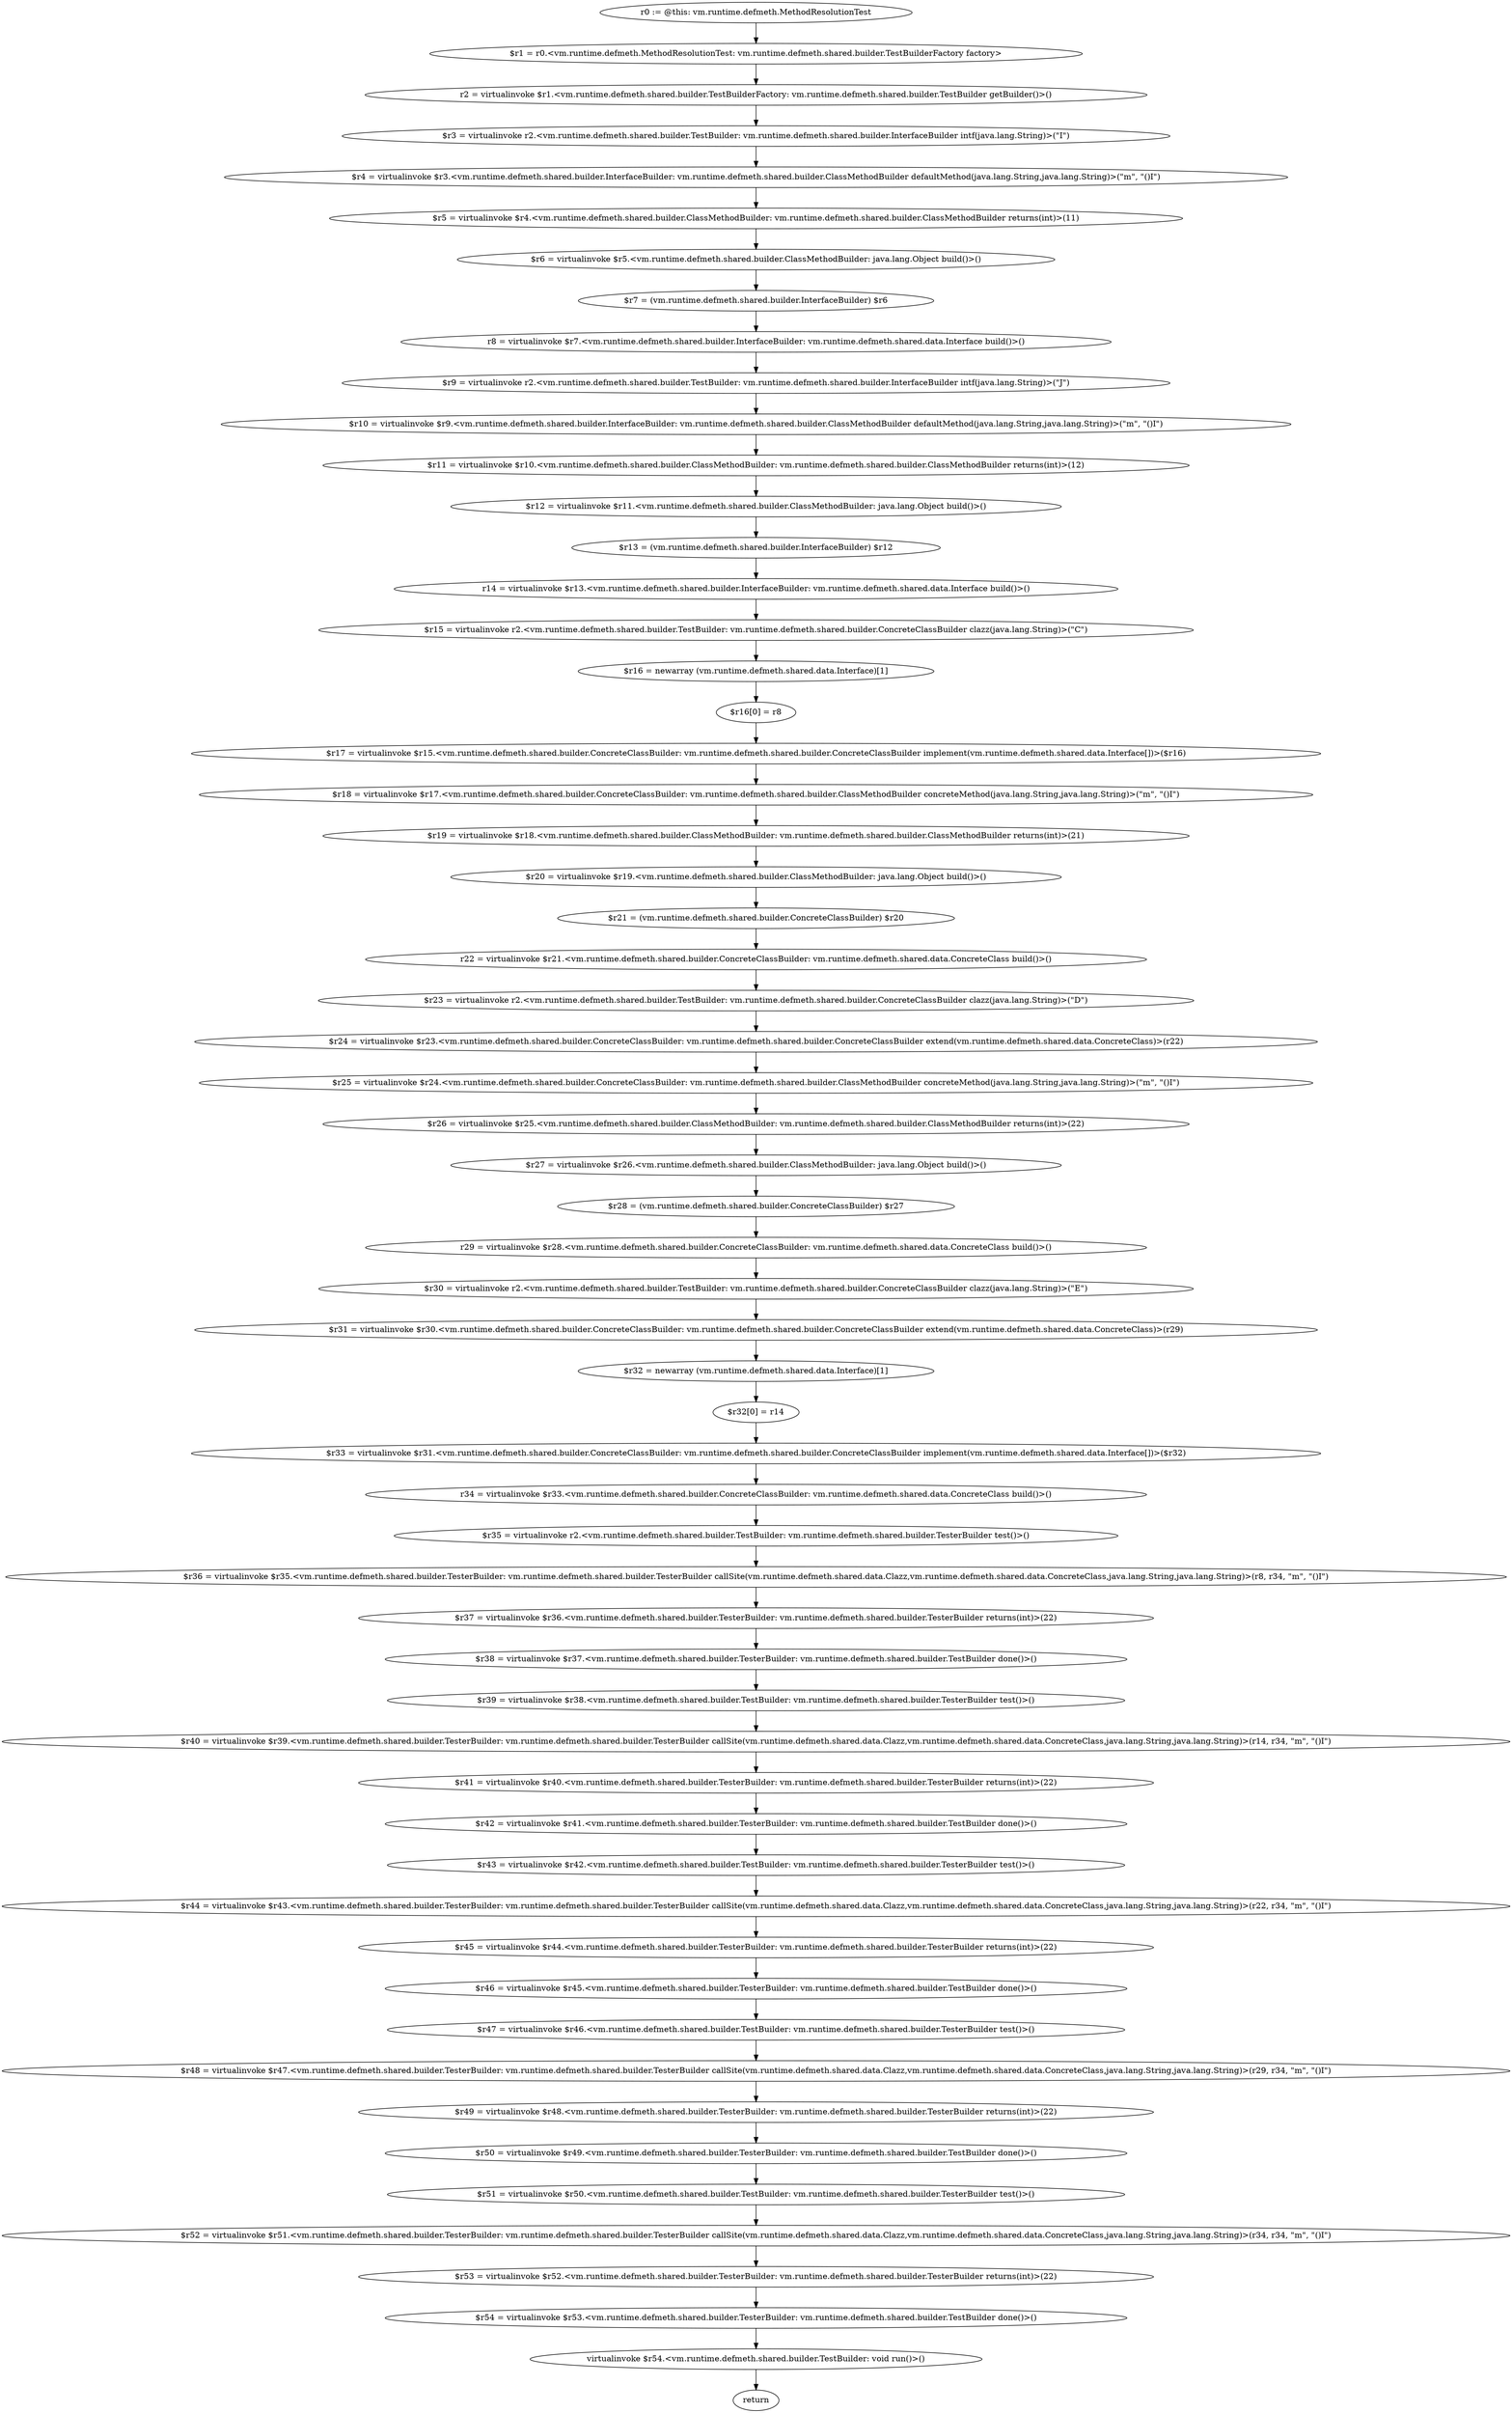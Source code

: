 digraph "unitGraph" {
    "r0 := @this: vm.runtime.defmeth.MethodResolutionTest"
    "$r1 = r0.<vm.runtime.defmeth.MethodResolutionTest: vm.runtime.defmeth.shared.builder.TestBuilderFactory factory>"
    "r2 = virtualinvoke $r1.<vm.runtime.defmeth.shared.builder.TestBuilderFactory: vm.runtime.defmeth.shared.builder.TestBuilder getBuilder()>()"
    "$r3 = virtualinvoke r2.<vm.runtime.defmeth.shared.builder.TestBuilder: vm.runtime.defmeth.shared.builder.InterfaceBuilder intf(java.lang.String)>(\"I\")"
    "$r4 = virtualinvoke $r3.<vm.runtime.defmeth.shared.builder.InterfaceBuilder: vm.runtime.defmeth.shared.builder.ClassMethodBuilder defaultMethod(java.lang.String,java.lang.String)>(\"m\", \"()I\")"
    "$r5 = virtualinvoke $r4.<vm.runtime.defmeth.shared.builder.ClassMethodBuilder: vm.runtime.defmeth.shared.builder.ClassMethodBuilder returns(int)>(11)"
    "$r6 = virtualinvoke $r5.<vm.runtime.defmeth.shared.builder.ClassMethodBuilder: java.lang.Object build()>()"
    "$r7 = (vm.runtime.defmeth.shared.builder.InterfaceBuilder) $r6"
    "r8 = virtualinvoke $r7.<vm.runtime.defmeth.shared.builder.InterfaceBuilder: vm.runtime.defmeth.shared.data.Interface build()>()"
    "$r9 = virtualinvoke r2.<vm.runtime.defmeth.shared.builder.TestBuilder: vm.runtime.defmeth.shared.builder.InterfaceBuilder intf(java.lang.String)>(\"J\")"
    "$r10 = virtualinvoke $r9.<vm.runtime.defmeth.shared.builder.InterfaceBuilder: vm.runtime.defmeth.shared.builder.ClassMethodBuilder defaultMethod(java.lang.String,java.lang.String)>(\"m\", \"()I\")"
    "$r11 = virtualinvoke $r10.<vm.runtime.defmeth.shared.builder.ClassMethodBuilder: vm.runtime.defmeth.shared.builder.ClassMethodBuilder returns(int)>(12)"
    "$r12 = virtualinvoke $r11.<vm.runtime.defmeth.shared.builder.ClassMethodBuilder: java.lang.Object build()>()"
    "$r13 = (vm.runtime.defmeth.shared.builder.InterfaceBuilder) $r12"
    "r14 = virtualinvoke $r13.<vm.runtime.defmeth.shared.builder.InterfaceBuilder: vm.runtime.defmeth.shared.data.Interface build()>()"
    "$r15 = virtualinvoke r2.<vm.runtime.defmeth.shared.builder.TestBuilder: vm.runtime.defmeth.shared.builder.ConcreteClassBuilder clazz(java.lang.String)>(\"C\")"
    "$r16 = newarray (vm.runtime.defmeth.shared.data.Interface)[1]"
    "$r16[0] = r8"
    "$r17 = virtualinvoke $r15.<vm.runtime.defmeth.shared.builder.ConcreteClassBuilder: vm.runtime.defmeth.shared.builder.ConcreteClassBuilder implement(vm.runtime.defmeth.shared.data.Interface[])>($r16)"
    "$r18 = virtualinvoke $r17.<vm.runtime.defmeth.shared.builder.ConcreteClassBuilder: vm.runtime.defmeth.shared.builder.ClassMethodBuilder concreteMethod(java.lang.String,java.lang.String)>(\"m\", \"()I\")"
    "$r19 = virtualinvoke $r18.<vm.runtime.defmeth.shared.builder.ClassMethodBuilder: vm.runtime.defmeth.shared.builder.ClassMethodBuilder returns(int)>(21)"
    "$r20 = virtualinvoke $r19.<vm.runtime.defmeth.shared.builder.ClassMethodBuilder: java.lang.Object build()>()"
    "$r21 = (vm.runtime.defmeth.shared.builder.ConcreteClassBuilder) $r20"
    "r22 = virtualinvoke $r21.<vm.runtime.defmeth.shared.builder.ConcreteClassBuilder: vm.runtime.defmeth.shared.data.ConcreteClass build()>()"
    "$r23 = virtualinvoke r2.<vm.runtime.defmeth.shared.builder.TestBuilder: vm.runtime.defmeth.shared.builder.ConcreteClassBuilder clazz(java.lang.String)>(\"D\")"
    "$r24 = virtualinvoke $r23.<vm.runtime.defmeth.shared.builder.ConcreteClassBuilder: vm.runtime.defmeth.shared.builder.ConcreteClassBuilder extend(vm.runtime.defmeth.shared.data.ConcreteClass)>(r22)"
    "$r25 = virtualinvoke $r24.<vm.runtime.defmeth.shared.builder.ConcreteClassBuilder: vm.runtime.defmeth.shared.builder.ClassMethodBuilder concreteMethod(java.lang.String,java.lang.String)>(\"m\", \"()I\")"
    "$r26 = virtualinvoke $r25.<vm.runtime.defmeth.shared.builder.ClassMethodBuilder: vm.runtime.defmeth.shared.builder.ClassMethodBuilder returns(int)>(22)"
    "$r27 = virtualinvoke $r26.<vm.runtime.defmeth.shared.builder.ClassMethodBuilder: java.lang.Object build()>()"
    "$r28 = (vm.runtime.defmeth.shared.builder.ConcreteClassBuilder) $r27"
    "r29 = virtualinvoke $r28.<vm.runtime.defmeth.shared.builder.ConcreteClassBuilder: vm.runtime.defmeth.shared.data.ConcreteClass build()>()"
    "$r30 = virtualinvoke r2.<vm.runtime.defmeth.shared.builder.TestBuilder: vm.runtime.defmeth.shared.builder.ConcreteClassBuilder clazz(java.lang.String)>(\"E\")"
    "$r31 = virtualinvoke $r30.<vm.runtime.defmeth.shared.builder.ConcreteClassBuilder: vm.runtime.defmeth.shared.builder.ConcreteClassBuilder extend(vm.runtime.defmeth.shared.data.ConcreteClass)>(r29)"
    "$r32 = newarray (vm.runtime.defmeth.shared.data.Interface)[1]"
    "$r32[0] = r14"
    "$r33 = virtualinvoke $r31.<vm.runtime.defmeth.shared.builder.ConcreteClassBuilder: vm.runtime.defmeth.shared.builder.ConcreteClassBuilder implement(vm.runtime.defmeth.shared.data.Interface[])>($r32)"
    "r34 = virtualinvoke $r33.<vm.runtime.defmeth.shared.builder.ConcreteClassBuilder: vm.runtime.defmeth.shared.data.ConcreteClass build()>()"
    "$r35 = virtualinvoke r2.<vm.runtime.defmeth.shared.builder.TestBuilder: vm.runtime.defmeth.shared.builder.TesterBuilder test()>()"
    "$r36 = virtualinvoke $r35.<vm.runtime.defmeth.shared.builder.TesterBuilder: vm.runtime.defmeth.shared.builder.TesterBuilder callSite(vm.runtime.defmeth.shared.data.Clazz,vm.runtime.defmeth.shared.data.ConcreteClass,java.lang.String,java.lang.String)>(r8, r34, \"m\", \"()I\")"
    "$r37 = virtualinvoke $r36.<vm.runtime.defmeth.shared.builder.TesterBuilder: vm.runtime.defmeth.shared.builder.TesterBuilder returns(int)>(22)"
    "$r38 = virtualinvoke $r37.<vm.runtime.defmeth.shared.builder.TesterBuilder: vm.runtime.defmeth.shared.builder.TestBuilder done()>()"
    "$r39 = virtualinvoke $r38.<vm.runtime.defmeth.shared.builder.TestBuilder: vm.runtime.defmeth.shared.builder.TesterBuilder test()>()"
    "$r40 = virtualinvoke $r39.<vm.runtime.defmeth.shared.builder.TesterBuilder: vm.runtime.defmeth.shared.builder.TesterBuilder callSite(vm.runtime.defmeth.shared.data.Clazz,vm.runtime.defmeth.shared.data.ConcreteClass,java.lang.String,java.lang.String)>(r14, r34, \"m\", \"()I\")"
    "$r41 = virtualinvoke $r40.<vm.runtime.defmeth.shared.builder.TesterBuilder: vm.runtime.defmeth.shared.builder.TesterBuilder returns(int)>(22)"
    "$r42 = virtualinvoke $r41.<vm.runtime.defmeth.shared.builder.TesterBuilder: vm.runtime.defmeth.shared.builder.TestBuilder done()>()"
    "$r43 = virtualinvoke $r42.<vm.runtime.defmeth.shared.builder.TestBuilder: vm.runtime.defmeth.shared.builder.TesterBuilder test()>()"
    "$r44 = virtualinvoke $r43.<vm.runtime.defmeth.shared.builder.TesterBuilder: vm.runtime.defmeth.shared.builder.TesterBuilder callSite(vm.runtime.defmeth.shared.data.Clazz,vm.runtime.defmeth.shared.data.ConcreteClass,java.lang.String,java.lang.String)>(r22, r34, \"m\", \"()I\")"
    "$r45 = virtualinvoke $r44.<vm.runtime.defmeth.shared.builder.TesterBuilder: vm.runtime.defmeth.shared.builder.TesterBuilder returns(int)>(22)"
    "$r46 = virtualinvoke $r45.<vm.runtime.defmeth.shared.builder.TesterBuilder: vm.runtime.defmeth.shared.builder.TestBuilder done()>()"
    "$r47 = virtualinvoke $r46.<vm.runtime.defmeth.shared.builder.TestBuilder: vm.runtime.defmeth.shared.builder.TesterBuilder test()>()"
    "$r48 = virtualinvoke $r47.<vm.runtime.defmeth.shared.builder.TesterBuilder: vm.runtime.defmeth.shared.builder.TesterBuilder callSite(vm.runtime.defmeth.shared.data.Clazz,vm.runtime.defmeth.shared.data.ConcreteClass,java.lang.String,java.lang.String)>(r29, r34, \"m\", \"()I\")"
    "$r49 = virtualinvoke $r48.<vm.runtime.defmeth.shared.builder.TesterBuilder: vm.runtime.defmeth.shared.builder.TesterBuilder returns(int)>(22)"
    "$r50 = virtualinvoke $r49.<vm.runtime.defmeth.shared.builder.TesterBuilder: vm.runtime.defmeth.shared.builder.TestBuilder done()>()"
    "$r51 = virtualinvoke $r50.<vm.runtime.defmeth.shared.builder.TestBuilder: vm.runtime.defmeth.shared.builder.TesterBuilder test()>()"
    "$r52 = virtualinvoke $r51.<vm.runtime.defmeth.shared.builder.TesterBuilder: vm.runtime.defmeth.shared.builder.TesterBuilder callSite(vm.runtime.defmeth.shared.data.Clazz,vm.runtime.defmeth.shared.data.ConcreteClass,java.lang.String,java.lang.String)>(r34, r34, \"m\", \"()I\")"
    "$r53 = virtualinvoke $r52.<vm.runtime.defmeth.shared.builder.TesterBuilder: vm.runtime.defmeth.shared.builder.TesterBuilder returns(int)>(22)"
    "$r54 = virtualinvoke $r53.<vm.runtime.defmeth.shared.builder.TesterBuilder: vm.runtime.defmeth.shared.builder.TestBuilder done()>()"
    "virtualinvoke $r54.<vm.runtime.defmeth.shared.builder.TestBuilder: void run()>()"
    "return"
    "r0 := @this: vm.runtime.defmeth.MethodResolutionTest"->"$r1 = r0.<vm.runtime.defmeth.MethodResolutionTest: vm.runtime.defmeth.shared.builder.TestBuilderFactory factory>";
    "$r1 = r0.<vm.runtime.defmeth.MethodResolutionTest: vm.runtime.defmeth.shared.builder.TestBuilderFactory factory>"->"r2 = virtualinvoke $r1.<vm.runtime.defmeth.shared.builder.TestBuilderFactory: vm.runtime.defmeth.shared.builder.TestBuilder getBuilder()>()";
    "r2 = virtualinvoke $r1.<vm.runtime.defmeth.shared.builder.TestBuilderFactory: vm.runtime.defmeth.shared.builder.TestBuilder getBuilder()>()"->"$r3 = virtualinvoke r2.<vm.runtime.defmeth.shared.builder.TestBuilder: vm.runtime.defmeth.shared.builder.InterfaceBuilder intf(java.lang.String)>(\"I\")";
    "$r3 = virtualinvoke r2.<vm.runtime.defmeth.shared.builder.TestBuilder: vm.runtime.defmeth.shared.builder.InterfaceBuilder intf(java.lang.String)>(\"I\")"->"$r4 = virtualinvoke $r3.<vm.runtime.defmeth.shared.builder.InterfaceBuilder: vm.runtime.defmeth.shared.builder.ClassMethodBuilder defaultMethod(java.lang.String,java.lang.String)>(\"m\", \"()I\")";
    "$r4 = virtualinvoke $r3.<vm.runtime.defmeth.shared.builder.InterfaceBuilder: vm.runtime.defmeth.shared.builder.ClassMethodBuilder defaultMethod(java.lang.String,java.lang.String)>(\"m\", \"()I\")"->"$r5 = virtualinvoke $r4.<vm.runtime.defmeth.shared.builder.ClassMethodBuilder: vm.runtime.defmeth.shared.builder.ClassMethodBuilder returns(int)>(11)";
    "$r5 = virtualinvoke $r4.<vm.runtime.defmeth.shared.builder.ClassMethodBuilder: vm.runtime.defmeth.shared.builder.ClassMethodBuilder returns(int)>(11)"->"$r6 = virtualinvoke $r5.<vm.runtime.defmeth.shared.builder.ClassMethodBuilder: java.lang.Object build()>()";
    "$r6 = virtualinvoke $r5.<vm.runtime.defmeth.shared.builder.ClassMethodBuilder: java.lang.Object build()>()"->"$r7 = (vm.runtime.defmeth.shared.builder.InterfaceBuilder) $r6";
    "$r7 = (vm.runtime.defmeth.shared.builder.InterfaceBuilder) $r6"->"r8 = virtualinvoke $r7.<vm.runtime.defmeth.shared.builder.InterfaceBuilder: vm.runtime.defmeth.shared.data.Interface build()>()";
    "r8 = virtualinvoke $r7.<vm.runtime.defmeth.shared.builder.InterfaceBuilder: vm.runtime.defmeth.shared.data.Interface build()>()"->"$r9 = virtualinvoke r2.<vm.runtime.defmeth.shared.builder.TestBuilder: vm.runtime.defmeth.shared.builder.InterfaceBuilder intf(java.lang.String)>(\"J\")";
    "$r9 = virtualinvoke r2.<vm.runtime.defmeth.shared.builder.TestBuilder: vm.runtime.defmeth.shared.builder.InterfaceBuilder intf(java.lang.String)>(\"J\")"->"$r10 = virtualinvoke $r9.<vm.runtime.defmeth.shared.builder.InterfaceBuilder: vm.runtime.defmeth.shared.builder.ClassMethodBuilder defaultMethod(java.lang.String,java.lang.String)>(\"m\", \"()I\")";
    "$r10 = virtualinvoke $r9.<vm.runtime.defmeth.shared.builder.InterfaceBuilder: vm.runtime.defmeth.shared.builder.ClassMethodBuilder defaultMethod(java.lang.String,java.lang.String)>(\"m\", \"()I\")"->"$r11 = virtualinvoke $r10.<vm.runtime.defmeth.shared.builder.ClassMethodBuilder: vm.runtime.defmeth.shared.builder.ClassMethodBuilder returns(int)>(12)";
    "$r11 = virtualinvoke $r10.<vm.runtime.defmeth.shared.builder.ClassMethodBuilder: vm.runtime.defmeth.shared.builder.ClassMethodBuilder returns(int)>(12)"->"$r12 = virtualinvoke $r11.<vm.runtime.defmeth.shared.builder.ClassMethodBuilder: java.lang.Object build()>()";
    "$r12 = virtualinvoke $r11.<vm.runtime.defmeth.shared.builder.ClassMethodBuilder: java.lang.Object build()>()"->"$r13 = (vm.runtime.defmeth.shared.builder.InterfaceBuilder) $r12";
    "$r13 = (vm.runtime.defmeth.shared.builder.InterfaceBuilder) $r12"->"r14 = virtualinvoke $r13.<vm.runtime.defmeth.shared.builder.InterfaceBuilder: vm.runtime.defmeth.shared.data.Interface build()>()";
    "r14 = virtualinvoke $r13.<vm.runtime.defmeth.shared.builder.InterfaceBuilder: vm.runtime.defmeth.shared.data.Interface build()>()"->"$r15 = virtualinvoke r2.<vm.runtime.defmeth.shared.builder.TestBuilder: vm.runtime.defmeth.shared.builder.ConcreteClassBuilder clazz(java.lang.String)>(\"C\")";
    "$r15 = virtualinvoke r2.<vm.runtime.defmeth.shared.builder.TestBuilder: vm.runtime.defmeth.shared.builder.ConcreteClassBuilder clazz(java.lang.String)>(\"C\")"->"$r16 = newarray (vm.runtime.defmeth.shared.data.Interface)[1]";
    "$r16 = newarray (vm.runtime.defmeth.shared.data.Interface)[1]"->"$r16[0] = r8";
    "$r16[0] = r8"->"$r17 = virtualinvoke $r15.<vm.runtime.defmeth.shared.builder.ConcreteClassBuilder: vm.runtime.defmeth.shared.builder.ConcreteClassBuilder implement(vm.runtime.defmeth.shared.data.Interface[])>($r16)";
    "$r17 = virtualinvoke $r15.<vm.runtime.defmeth.shared.builder.ConcreteClassBuilder: vm.runtime.defmeth.shared.builder.ConcreteClassBuilder implement(vm.runtime.defmeth.shared.data.Interface[])>($r16)"->"$r18 = virtualinvoke $r17.<vm.runtime.defmeth.shared.builder.ConcreteClassBuilder: vm.runtime.defmeth.shared.builder.ClassMethodBuilder concreteMethod(java.lang.String,java.lang.String)>(\"m\", \"()I\")";
    "$r18 = virtualinvoke $r17.<vm.runtime.defmeth.shared.builder.ConcreteClassBuilder: vm.runtime.defmeth.shared.builder.ClassMethodBuilder concreteMethod(java.lang.String,java.lang.String)>(\"m\", \"()I\")"->"$r19 = virtualinvoke $r18.<vm.runtime.defmeth.shared.builder.ClassMethodBuilder: vm.runtime.defmeth.shared.builder.ClassMethodBuilder returns(int)>(21)";
    "$r19 = virtualinvoke $r18.<vm.runtime.defmeth.shared.builder.ClassMethodBuilder: vm.runtime.defmeth.shared.builder.ClassMethodBuilder returns(int)>(21)"->"$r20 = virtualinvoke $r19.<vm.runtime.defmeth.shared.builder.ClassMethodBuilder: java.lang.Object build()>()";
    "$r20 = virtualinvoke $r19.<vm.runtime.defmeth.shared.builder.ClassMethodBuilder: java.lang.Object build()>()"->"$r21 = (vm.runtime.defmeth.shared.builder.ConcreteClassBuilder) $r20";
    "$r21 = (vm.runtime.defmeth.shared.builder.ConcreteClassBuilder) $r20"->"r22 = virtualinvoke $r21.<vm.runtime.defmeth.shared.builder.ConcreteClassBuilder: vm.runtime.defmeth.shared.data.ConcreteClass build()>()";
    "r22 = virtualinvoke $r21.<vm.runtime.defmeth.shared.builder.ConcreteClassBuilder: vm.runtime.defmeth.shared.data.ConcreteClass build()>()"->"$r23 = virtualinvoke r2.<vm.runtime.defmeth.shared.builder.TestBuilder: vm.runtime.defmeth.shared.builder.ConcreteClassBuilder clazz(java.lang.String)>(\"D\")";
    "$r23 = virtualinvoke r2.<vm.runtime.defmeth.shared.builder.TestBuilder: vm.runtime.defmeth.shared.builder.ConcreteClassBuilder clazz(java.lang.String)>(\"D\")"->"$r24 = virtualinvoke $r23.<vm.runtime.defmeth.shared.builder.ConcreteClassBuilder: vm.runtime.defmeth.shared.builder.ConcreteClassBuilder extend(vm.runtime.defmeth.shared.data.ConcreteClass)>(r22)";
    "$r24 = virtualinvoke $r23.<vm.runtime.defmeth.shared.builder.ConcreteClassBuilder: vm.runtime.defmeth.shared.builder.ConcreteClassBuilder extend(vm.runtime.defmeth.shared.data.ConcreteClass)>(r22)"->"$r25 = virtualinvoke $r24.<vm.runtime.defmeth.shared.builder.ConcreteClassBuilder: vm.runtime.defmeth.shared.builder.ClassMethodBuilder concreteMethod(java.lang.String,java.lang.String)>(\"m\", \"()I\")";
    "$r25 = virtualinvoke $r24.<vm.runtime.defmeth.shared.builder.ConcreteClassBuilder: vm.runtime.defmeth.shared.builder.ClassMethodBuilder concreteMethod(java.lang.String,java.lang.String)>(\"m\", \"()I\")"->"$r26 = virtualinvoke $r25.<vm.runtime.defmeth.shared.builder.ClassMethodBuilder: vm.runtime.defmeth.shared.builder.ClassMethodBuilder returns(int)>(22)";
    "$r26 = virtualinvoke $r25.<vm.runtime.defmeth.shared.builder.ClassMethodBuilder: vm.runtime.defmeth.shared.builder.ClassMethodBuilder returns(int)>(22)"->"$r27 = virtualinvoke $r26.<vm.runtime.defmeth.shared.builder.ClassMethodBuilder: java.lang.Object build()>()";
    "$r27 = virtualinvoke $r26.<vm.runtime.defmeth.shared.builder.ClassMethodBuilder: java.lang.Object build()>()"->"$r28 = (vm.runtime.defmeth.shared.builder.ConcreteClassBuilder) $r27";
    "$r28 = (vm.runtime.defmeth.shared.builder.ConcreteClassBuilder) $r27"->"r29 = virtualinvoke $r28.<vm.runtime.defmeth.shared.builder.ConcreteClassBuilder: vm.runtime.defmeth.shared.data.ConcreteClass build()>()";
    "r29 = virtualinvoke $r28.<vm.runtime.defmeth.shared.builder.ConcreteClassBuilder: vm.runtime.defmeth.shared.data.ConcreteClass build()>()"->"$r30 = virtualinvoke r2.<vm.runtime.defmeth.shared.builder.TestBuilder: vm.runtime.defmeth.shared.builder.ConcreteClassBuilder clazz(java.lang.String)>(\"E\")";
    "$r30 = virtualinvoke r2.<vm.runtime.defmeth.shared.builder.TestBuilder: vm.runtime.defmeth.shared.builder.ConcreteClassBuilder clazz(java.lang.String)>(\"E\")"->"$r31 = virtualinvoke $r30.<vm.runtime.defmeth.shared.builder.ConcreteClassBuilder: vm.runtime.defmeth.shared.builder.ConcreteClassBuilder extend(vm.runtime.defmeth.shared.data.ConcreteClass)>(r29)";
    "$r31 = virtualinvoke $r30.<vm.runtime.defmeth.shared.builder.ConcreteClassBuilder: vm.runtime.defmeth.shared.builder.ConcreteClassBuilder extend(vm.runtime.defmeth.shared.data.ConcreteClass)>(r29)"->"$r32 = newarray (vm.runtime.defmeth.shared.data.Interface)[1]";
    "$r32 = newarray (vm.runtime.defmeth.shared.data.Interface)[1]"->"$r32[0] = r14";
    "$r32[0] = r14"->"$r33 = virtualinvoke $r31.<vm.runtime.defmeth.shared.builder.ConcreteClassBuilder: vm.runtime.defmeth.shared.builder.ConcreteClassBuilder implement(vm.runtime.defmeth.shared.data.Interface[])>($r32)";
    "$r33 = virtualinvoke $r31.<vm.runtime.defmeth.shared.builder.ConcreteClassBuilder: vm.runtime.defmeth.shared.builder.ConcreteClassBuilder implement(vm.runtime.defmeth.shared.data.Interface[])>($r32)"->"r34 = virtualinvoke $r33.<vm.runtime.defmeth.shared.builder.ConcreteClassBuilder: vm.runtime.defmeth.shared.data.ConcreteClass build()>()";
    "r34 = virtualinvoke $r33.<vm.runtime.defmeth.shared.builder.ConcreteClassBuilder: vm.runtime.defmeth.shared.data.ConcreteClass build()>()"->"$r35 = virtualinvoke r2.<vm.runtime.defmeth.shared.builder.TestBuilder: vm.runtime.defmeth.shared.builder.TesterBuilder test()>()";
    "$r35 = virtualinvoke r2.<vm.runtime.defmeth.shared.builder.TestBuilder: vm.runtime.defmeth.shared.builder.TesterBuilder test()>()"->"$r36 = virtualinvoke $r35.<vm.runtime.defmeth.shared.builder.TesterBuilder: vm.runtime.defmeth.shared.builder.TesterBuilder callSite(vm.runtime.defmeth.shared.data.Clazz,vm.runtime.defmeth.shared.data.ConcreteClass,java.lang.String,java.lang.String)>(r8, r34, \"m\", \"()I\")";
    "$r36 = virtualinvoke $r35.<vm.runtime.defmeth.shared.builder.TesterBuilder: vm.runtime.defmeth.shared.builder.TesterBuilder callSite(vm.runtime.defmeth.shared.data.Clazz,vm.runtime.defmeth.shared.data.ConcreteClass,java.lang.String,java.lang.String)>(r8, r34, \"m\", \"()I\")"->"$r37 = virtualinvoke $r36.<vm.runtime.defmeth.shared.builder.TesterBuilder: vm.runtime.defmeth.shared.builder.TesterBuilder returns(int)>(22)";
    "$r37 = virtualinvoke $r36.<vm.runtime.defmeth.shared.builder.TesterBuilder: vm.runtime.defmeth.shared.builder.TesterBuilder returns(int)>(22)"->"$r38 = virtualinvoke $r37.<vm.runtime.defmeth.shared.builder.TesterBuilder: vm.runtime.defmeth.shared.builder.TestBuilder done()>()";
    "$r38 = virtualinvoke $r37.<vm.runtime.defmeth.shared.builder.TesterBuilder: vm.runtime.defmeth.shared.builder.TestBuilder done()>()"->"$r39 = virtualinvoke $r38.<vm.runtime.defmeth.shared.builder.TestBuilder: vm.runtime.defmeth.shared.builder.TesterBuilder test()>()";
    "$r39 = virtualinvoke $r38.<vm.runtime.defmeth.shared.builder.TestBuilder: vm.runtime.defmeth.shared.builder.TesterBuilder test()>()"->"$r40 = virtualinvoke $r39.<vm.runtime.defmeth.shared.builder.TesterBuilder: vm.runtime.defmeth.shared.builder.TesterBuilder callSite(vm.runtime.defmeth.shared.data.Clazz,vm.runtime.defmeth.shared.data.ConcreteClass,java.lang.String,java.lang.String)>(r14, r34, \"m\", \"()I\")";
    "$r40 = virtualinvoke $r39.<vm.runtime.defmeth.shared.builder.TesterBuilder: vm.runtime.defmeth.shared.builder.TesterBuilder callSite(vm.runtime.defmeth.shared.data.Clazz,vm.runtime.defmeth.shared.data.ConcreteClass,java.lang.String,java.lang.String)>(r14, r34, \"m\", \"()I\")"->"$r41 = virtualinvoke $r40.<vm.runtime.defmeth.shared.builder.TesterBuilder: vm.runtime.defmeth.shared.builder.TesterBuilder returns(int)>(22)";
    "$r41 = virtualinvoke $r40.<vm.runtime.defmeth.shared.builder.TesterBuilder: vm.runtime.defmeth.shared.builder.TesterBuilder returns(int)>(22)"->"$r42 = virtualinvoke $r41.<vm.runtime.defmeth.shared.builder.TesterBuilder: vm.runtime.defmeth.shared.builder.TestBuilder done()>()";
    "$r42 = virtualinvoke $r41.<vm.runtime.defmeth.shared.builder.TesterBuilder: vm.runtime.defmeth.shared.builder.TestBuilder done()>()"->"$r43 = virtualinvoke $r42.<vm.runtime.defmeth.shared.builder.TestBuilder: vm.runtime.defmeth.shared.builder.TesterBuilder test()>()";
    "$r43 = virtualinvoke $r42.<vm.runtime.defmeth.shared.builder.TestBuilder: vm.runtime.defmeth.shared.builder.TesterBuilder test()>()"->"$r44 = virtualinvoke $r43.<vm.runtime.defmeth.shared.builder.TesterBuilder: vm.runtime.defmeth.shared.builder.TesterBuilder callSite(vm.runtime.defmeth.shared.data.Clazz,vm.runtime.defmeth.shared.data.ConcreteClass,java.lang.String,java.lang.String)>(r22, r34, \"m\", \"()I\")";
    "$r44 = virtualinvoke $r43.<vm.runtime.defmeth.shared.builder.TesterBuilder: vm.runtime.defmeth.shared.builder.TesterBuilder callSite(vm.runtime.defmeth.shared.data.Clazz,vm.runtime.defmeth.shared.data.ConcreteClass,java.lang.String,java.lang.String)>(r22, r34, \"m\", \"()I\")"->"$r45 = virtualinvoke $r44.<vm.runtime.defmeth.shared.builder.TesterBuilder: vm.runtime.defmeth.shared.builder.TesterBuilder returns(int)>(22)";
    "$r45 = virtualinvoke $r44.<vm.runtime.defmeth.shared.builder.TesterBuilder: vm.runtime.defmeth.shared.builder.TesterBuilder returns(int)>(22)"->"$r46 = virtualinvoke $r45.<vm.runtime.defmeth.shared.builder.TesterBuilder: vm.runtime.defmeth.shared.builder.TestBuilder done()>()";
    "$r46 = virtualinvoke $r45.<vm.runtime.defmeth.shared.builder.TesterBuilder: vm.runtime.defmeth.shared.builder.TestBuilder done()>()"->"$r47 = virtualinvoke $r46.<vm.runtime.defmeth.shared.builder.TestBuilder: vm.runtime.defmeth.shared.builder.TesterBuilder test()>()";
    "$r47 = virtualinvoke $r46.<vm.runtime.defmeth.shared.builder.TestBuilder: vm.runtime.defmeth.shared.builder.TesterBuilder test()>()"->"$r48 = virtualinvoke $r47.<vm.runtime.defmeth.shared.builder.TesterBuilder: vm.runtime.defmeth.shared.builder.TesterBuilder callSite(vm.runtime.defmeth.shared.data.Clazz,vm.runtime.defmeth.shared.data.ConcreteClass,java.lang.String,java.lang.String)>(r29, r34, \"m\", \"()I\")";
    "$r48 = virtualinvoke $r47.<vm.runtime.defmeth.shared.builder.TesterBuilder: vm.runtime.defmeth.shared.builder.TesterBuilder callSite(vm.runtime.defmeth.shared.data.Clazz,vm.runtime.defmeth.shared.data.ConcreteClass,java.lang.String,java.lang.String)>(r29, r34, \"m\", \"()I\")"->"$r49 = virtualinvoke $r48.<vm.runtime.defmeth.shared.builder.TesterBuilder: vm.runtime.defmeth.shared.builder.TesterBuilder returns(int)>(22)";
    "$r49 = virtualinvoke $r48.<vm.runtime.defmeth.shared.builder.TesterBuilder: vm.runtime.defmeth.shared.builder.TesterBuilder returns(int)>(22)"->"$r50 = virtualinvoke $r49.<vm.runtime.defmeth.shared.builder.TesterBuilder: vm.runtime.defmeth.shared.builder.TestBuilder done()>()";
    "$r50 = virtualinvoke $r49.<vm.runtime.defmeth.shared.builder.TesterBuilder: vm.runtime.defmeth.shared.builder.TestBuilder done()>()"->"$r51 = virtualinvoke $r50.<vm.runtime.defmeth.shared.builder.TestBuilder: vm.runtime.defmeth.shared.builder.TesterBuilder test()>()";
    "$r51 = virtualinvoke $r50.<vm.runtime.defmeth.shared.builder.TestBuilder: vm.runtime.defmeth.shared.builder.TesterBuilder test()>()"->"$r52 = virtualinvoke $r51.<vm.runtime.defmeth.shared.builder.TesterBuilder: vm.runtime.defmeth.shared.builder.TesterBuilder callSite(vm.runtime.defmeth.shared.data.Clazz,vm.runtime.defmeth.shared.data.ConcreteClass,java.lang.String,java.lang.String)>(r34, r34, \"m\", \"()I\")";
    "$r52 = virtualinvoke $r51.<vm.runtime.defmeth.shared.builder.TesterBuilder: vm.runtime.defmeth.shared.builder.TesterBuilder callSite(vm.runtime.defmeth.shared.data.Clazz,vm.runtime.defmeth.shared.data.ConcreteClass,java.lang.String,java.lang.String)>(r34, r34, \"m\", \"()I\")"->"$r53 = virtualinvoke $r52.<vm.runtime.defmeth.shared.builder.TesterBuilder: vm.runtime.defmeth.shared.builder.TesterBuilder returns(int)>(22)";
    "$r53 = virtualinvoke $r52.<vm.runtime.defmeth.shared.builder.TesterBuilder: vm.runtime.defmeth.shared.builder.TesterBuilder returns(int)>(22)"->"$r54 = virtualinvoke $r53.<vm.runtime.defmeth.shared.builder.TesterBuilder: vm.runtime.defmeth.shared.builder.TestBuilder done()>()";
    "$r54 = virtualinvoke $r53.<vm.runtime.defmeth.shared.builder.TesterBuilder: vm.runtime.defmeth.shared.builder.TestBuilder done()>()"->"virtualinvoke $r54.<vm.runtime.defmeth.shared.builder.TestBuilder: void run()>()";
    "virtualinvoke $r54.<vm.runtime.defmeth.shared.builder.TestBuilder: void run()>()"->"return";
}
